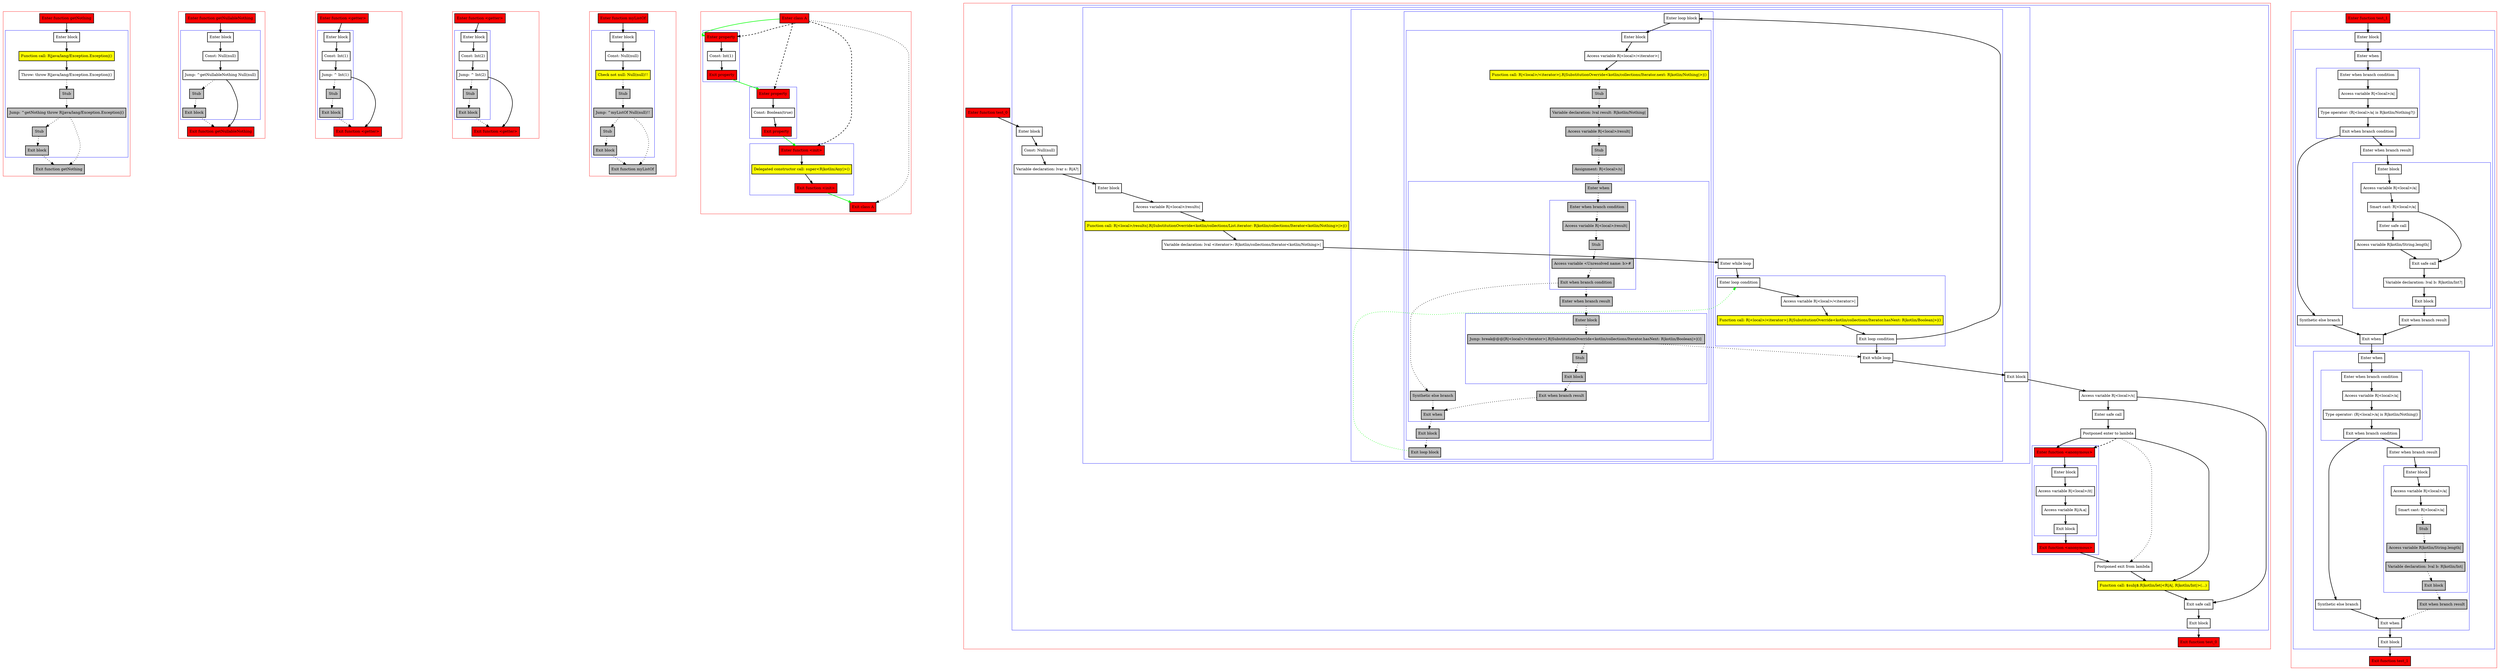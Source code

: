 digraph smartcastToNothing_kt {
    graph [nodesep=3]
    node [shape=box penwidth=2]
    edge [penwidth=2]

    subgraph cluster_0 {
        color=red
        0 [label="Enter function getNothing" style="filled" fillcolor=red];
        subgraph cluster_1 {
            color=blue
            1 [label="Enter block"];
            2 [label="Function call: R|java/lang/Exception.Exception|()" style="filled" fillcolor=yellow];
            3 [label="Throw: throw R|java/lang/Exception.Exception|()"];
            4 [label="Stub" style="filled" fillcolor=gray];
            5 [label="Jump: ^getNothing throw R|java/lang/Exception.Exception|()" style="filled" fillcolor=gray];
            6 [label="Stub" style="filled" fillcolor=gray];
            7 [label="Exit block" style="filled" fillcolor=gray];
        }
        8 [label="Exit function getNothing" style="filled" fillcolor=gray];
    }
    0 -> {1};
    1 -> {2};
    2 -> {3};
    3 -> {4} [style=dotted];
    4 -> {5} [style=dotted];
    5 -> {6 8} [style=dotted];
    6 -> {7} [style=dotted];
    7 -> {8} [style=dotted];

    subgraph cluster_2 {
        color=red
        9 [label="Enter function getNullableNothing" style="filled" fillcolor=red];
        subgraph cluster_3 {
            color=blue
            10 [label="Enter block"];
            11 [label="Const: Null(null)"];
            12 [label="Jump: ^getNullableNothing Null(null)"];
            13 [label="Stub" style="filled" fillcolor=gray];
            14 [label="Exit block" style="filled" fillcolor=gray];
        }
        15 [label="Exit function getNullableNothing" style="filled" fillcolor=red];
    }
    9 -> {10};
    10 -> {11};
    11 -> {12};
    12 -> {15};
    12 -> {13} [style=dotted];
    13 -> {14} [style=dotted];
    14 -> {15} [style=dotted];

    subgraph cluster_4 {
        color=red
        16 [label="Enter function <getter>" style="filled" fillcolor=red];
        subgraph cluster_5 {
            color=blue
            17 [label="Enter block"];
            18 [label="Const: Int(1)"];
            19 [label="Jump: ^ Int(1)"];
            20 [label="Stub" style="filled" fillcolor=gray];
            21 [label="Exit block" style="filled" fillcolor=gray];
        }
        22 [label="Exit function <getter>" style="filled" fillcolor=red];
    }
    16 -> {17};
    17 -> {18};
    18 -> {19};
    19 -> {22};
    19 -> {20} [style=dotted];
    20 -> {21} [style=dotted];
    21 -> {22} [style=dotted];

    subgraph cluster_6 {
        color=red
        23 [label="Enter function <getter>" style="filled" fillcolor=red];
        subgraph cluster_7 {
            color=blue
            24 [label="Enter block"];
            25 [label="Const: Int(2)"];
            26 [label="Jump: ^ Int(2)"];
            27 [label="Stub" style="filled" fillcolor=gray];
            28 [label="Exit block" style="filled" fillcolor=gray];
        }
        29 [label="Exit function <getter>" style="filled" fillcolor=red];
    }
    23 -> {24};
    24 -> {25};
    25 -> {26};
    26 -> {29};
    26 -> {27} [style=dotted];
    27 -> {28} [style=dotted];
    28 -> {29} [style=dotted];

    subgraph cluster_8 {
        color=red
        30 [label="Enter function myListOf" style="filled" fillcolor=red];
        subgraph cluster_9 {
            color=blue
            31 [label="Enter block"];
            32 [label="Const: Null(null)"];
            33 [label="Check not null: Null(null)!!" style="filled" fillcolor=yellow];
            34 [label="Stub" style="filled" fillcolor=gray];
            35 [label="Jump: ^myListOf Null(null)!!" style="filled" fillcolor=gray];
            36 [label="Stub" style="filled" fillcolor=gray];
            37 [label="Exit block" style="filled" fillcolor=gray];
        }
        38 [label="Exit function myListOf" style="filled" fillcolor=gray];
    }
    30 -> {31};
    31 -> {32};
    32 -> {33};
    33 -> {34} [style=dotted];
    34 -> {35} [style=dotted];
    35 -> {36 38} [style=dotted];
    36 -> {37} [style=dotted];
    37 -> {38} [style=dotted];

    subgraph cluster_10 {
        color=red
        39 [label="Enter class A" style="filled" fillcolor=red];
        subgraph cluster_11 {
            color=blue
            40 [label="Enter property" style="filled" fillcolor=red];
            41 [label="Const: Int(1)"];
            42 [label="Exit property" style="filled" fillcolor=red];
        }
        subgraph cluster_12 {
            color=blue
            43 [label="Enter property" style="filled" fillcolor=red];
            44 [label="Const: Boolean(true)"];
            45 [label="Exit property" style="filled" fillcolor=red];
        }
        subgraph cluster_13 {
            color=blue
            46 [label="Enter function <init>" style="filled" fillcolor=red];
            47 [label="Delegated constructor call: super<R|kotlin/Any|>()" style="filled" fillcolor=yellow];
            48 [label="Exit function <init>" style="filled" fillcolor=red];
        }
        49 [label="Exit class A" style="filled" fillcolor=red];
    }
    39 -> {40} [color=green];
    39 -> {49} [style=dotted];
    39 -> {40 43 46} [style=dashed];
    40 -> {41};
    41 -> {42};
    42 -> {43} [color=green];
    43 -> {44};
    44 -> {45};
    45 -> {46} [color=green];
    46 -> {47};
    47 -> {48};
    48 -> {49} [color=green];

    subgraph cluster_14 {
        color=red
        50 [label="Enter function test_0" style="filled" fillcolor=red];
        subgraph cluster_15 {
            color=blue
            51 [label="Enter block"];
            52 [label="Const: Null(null)"];
            53 [label="Variable declaration: lvar s: R|A?|"];
            subgraph cluster_16 {
                color=blue
                54 [label="Enter block"];
                55 [label="Access variable R|<local>/results|"];
                56 [label="Function call: R|<local>/results|.R|SubstitutionOverride<kotlin/collections/List.iterator: R|kotlin/collections/Iterator<kotlin/Nothing>|>|()" style="filled" fillcolor=yellow];
                57 [label="Variable declaration: lval <iterator>: R|kotlin/collections/Iterator<kotlin/Nothing>|"];
                subgraph cluster_17 {
                    color=blue
                    58 [label="Enter while loop"];
                    subgraph cluster_18 {
                        color=blue
                        59 [label="Enter loop condition"];
                        60 [label="Access variable R|<local>/<iterator>|"];
                        61 [label="Function call: R|<local>/<iterator>|.R|SubstitutionOverride<kotlin/collections/Iterator.hasNext: R|kotlin/Boolean|>|()" style="filled" fillcolor=yellow];
                        62 [label="Exit loop condition"];
                    }
                    subgraph cluster_19 {
                        color=blue
                        63 [label="Enter loop block"];
                        subgraph cluster_20 {
                            color=blue
                            64 [label="Enter block"];
                            65 [label="Access variable R|<local>/<iterator>|"];
                            66 [label="Function call: R|<local>/<iterator>|.R|SubstitutionOverride<kotlin/collections/Iterator.next: R|kotlin/Nothing|>|()" style="filled" fillcolor=yellow];
                            67 [label="Stub" style="filled" fillcolor=gray];
                            68 [label="Variable declaration: lval result: R|kotlin/Nothing|" style="filled" fillcolor=gray];
                            69 [label="Access variable R|<local>/result|" style="filled" fillcolor=gray];
                            70 [label="Stub" style="filled" fillcolor=gray];
                            71 [label="Assignment: R|<local>/s|" style="filled" fillcolor=gray];
                            subgraph cluster_21 {
                                color=blue
                                72 [label="Enter when" style="filled" fillcolor=gray];
                                subgraph cluster_22 {
                                    color=blue
                                    73 [label="Enter when branch condition " style="filled" fillcolor=gray];
                                    74 [label="Access variable R|<local>/result|" style="filled" fillcolor=gray];
                                    75 [label="Stub" style="filled" fillcolor=gray];
                                    76 [label="Access variable <Unresolved name: b>#" style="filled" fillcolor=gray];
                                    77 [label="Exit when branch condition" style="filled" fillcolor=gray];
                                }
                                78 [label="Synthetic else branch" style="filled" fillcolor=gray];
                                79 [label="Enter when branch result" style="filled" fillcolor=gray];
                                subgraph cluster_23 {
                                    color=blue
                                    80 [label="Enter block" style="filled" fillcolor=gray];
                                    81 [label="Jump: break@@@[R|<local>/<iterator>|.R|SubstitutionOverride<kotlin/collections/Iterator.hasNext: R|kotlin/Boolean|>|()] " style="filled" fillcolor=gray];
                                    82 [label="Stub" style="filled" fillcolor=gray];
                                    83 [label="Exit block" style="filled" fillcolor=gray];
                                }
                                84 [label="Exit when branch result" style="filled" fillcolor=gray];
                                85 [label="Exit when" style="filled" fillcolor=gray];
                            }
                            86 [label="Exit block" style="filled" fillcolor=gray];
                        }
                        87 [label="Exit loop block" style="filled" fillcolor=gray];
                    }
                    88 [label="Exit while loop"];
                }
                89 [label="Exit block"];
            }
            90 [label="Access variable R|<local>/s|"];
            91 [label="Enter safe call"];
            92 [label="Postponed enter to lambda"];
            subgraph cluster_24 {
                color=blue
                93 [label="Enter function <anonymous>" style="filled" fillcolor=red];
                subgraph cluster_25 {
                    color=blue
                    94 [label="Enter block"];
                    95 [label="Access variable R|<local>/it|"];
                    96 [label="Access variable R|/A.a|"];
                    97 [label="Exit block"];
                }
                98 [label="Exit function <anonymous>" style="filled" fillcolor=red];
            }
            99 [label="Postponed exit from lambda"];
            100 [label="Function call: $subj$.R|kotlin/let|<R|A|, R|kotlin/Int|>(...)" style="filled" fillcolor=yellow];
            101 [label="Exit safe call"];
            102 [label="Exit block"];
        }
        103 [label="Exit function test_0" style="filled" fillcolor=red];
    }
    50 -> {51};
    51 -> {52};
    52 -> {53};
    53 -> {54};
    54 -> {55};
    55 -> {56};
    56 -> {57};
    57 -> {58};
    58 -> {59};
    59 -> {60};
    60 -> {61};
    61 -> {62};
    62 -> {63 88};
    63 -> {64};
    64 -> {65};
    65 -> {66};
    66 -> {67} [style=dotted];
    67 -> {68} [style=dotted];
    68 -> {69} [style=dotted];
    69 -> {70} [style=dotted];
    70 -> {71} [style=dotted];
    71 -> {72} [style=dotted];
    72 -> {73} [style=dotted];
    73 -> {74} [style=dotted];
    74 -> {75} [style=dotted];
    75 -> {76} [style=dotted];
    76 -> {77} [style=dotted];
    77 -> {78 79} [style=dotted];
    78 -> {85} [style=dotted];
    79 -> {80} [style=dotted];
    80 -> {81} [style=dotted];
    81 -> {82 88} [style=dotted];
    82 -> {83} [style=dotted];
    83 -> {84} [style=dotted];
    84 -> {85} [style=dotted];
    85 -> {86} [style=dotted];
    86 -> {87} [style=dotted];
    87 -> {59} [color=green style=dotted];
    88 -> {89};
    89 -> {90};
    90 -> {91 101};
    91 -> {92};
    92 -> {93 100};
    92 -> {99} [style=dotted];
    92 -> {93} [style=dashed];
    93 -> {94};
    94 -> {95};
    95 -> {96};
    96 -> {97};
    97 -> {98};
    98 -> {99};
    99 -> {100};
    100 -> {101};
    101 -> {102};
    102 -> {103};

    subgraph cluster_26 {
        color=red
        104 [label="Enter function test_1" style="filled" fillcolor=red];
        subgraph cluster_27 {
            color=blue
            105 [label="Enter block"];
            subgraph cluster_28 {
                color=blue
                106 [label="Enter when"];
                subgraph cluster_29 {
                    color=blue
                    107 [label="Enter when branch condition "];
                    108 [label="Access variable R|<local>/a|"];
                    109 [label="Type operator: (R|<local>/a| is R|kotlin/Nothing?|)"];
                    110 [label="Exit when branch condition"];
                }
                111 [label="Synthetic else branch"];
                112 [label="Enter when branch result"];
                subgraph cluster_30 {
                    color=blue
                    113 [label="Enter block"];
                    114 [label="Access variable R|<local>/a|"];
                    115 [label="Smart cast: R|<local>/a|"];
                    116 [label="Enter safe call"];
                    117 [label="Access variable R|kotlin/String.length|"];
                    118 [label="Exit safe call"];
                    119 [label="Variable declaration: lval b: R|kotlin/Int?|"];
                    120 [label="Exit block"];
                }
                121 [label="Exit when branch result"];
                122 [label="Exit when"];
            }
            subgraph cluster_31 {
                color=blue
                123 [label="Enter when"];
                subgraph cluster_32 {
                    color=blue
                    124 [label="Enter when branch condition "];
                    125 [label="Access variable R|<local>/a|"];
                    126 [label="Type operator: (R|<local>/a| is R|kotlin/Nothing|)"];
                    127 [label="Exit when branch condition"];
                }
                128 [label="Synthetic else branch"];
                129 [label="Enter when branch result"];
                subgraph cluster_33 {
                    color=blue
                    130 [label="Enter block"];
                    131 [label="Access variable R|<local>/a|"];
                    132 [label="Smart cast: R|<local>/a|"];
                    133 [label="Stub" style="filled" fillcolor=gray];
                    134 [label="Access variable R|kotlin/String.length|" style="filled" fillcolor=gray];
                    135 [label="Variable declaration: lval b: R|kotlin/Int|" style="filled" fillcolor=gray];
                    136 [label="Exit block" style="filled" fillcolor=gray];
                }
                137 [label="Exit when branch result" style="filled" fillcolor=gray];
                138 [label="Exit when"];
            }
            139 [label="Exit block"];
        }
        140 [label="Exit function test_1" style="filled" fillcolor=red];
    }
    104 -> {105};
    105 -> {106};
    106 -> {107};
    107 -> {108};
    108 -> {109};
    109 -> {110};
    110 -> {111 112};
    111 -> {122};
    112 -> {113};
    113 -> {114};
    114 -> {115};
    115 -> {116 118};
    116 -> {117};
    117 -> {118};
    118 -> {119};
    119 -> {120};
    120 -> {121};
    121 -> {122};
    122 -> {123};
    123 -> {124};
    124 -> {125};
    125 -> {126};
    126 -> {127};
    127 -> {128 129};
    128 -> {138};
    129 -> {130};
    130 -> {131};
    131 -> {132};
    132 -> {133} [style=dotted];
    133 -> {134} [style=dotted];
    134 -> {135} [style=dotted];
    135 -> {136} [style=dotted];
    136 -> {137} [style=dotted];
    137 -> {138} [style=dotted];
    138 -> {139};
    139 -> {140};

}
